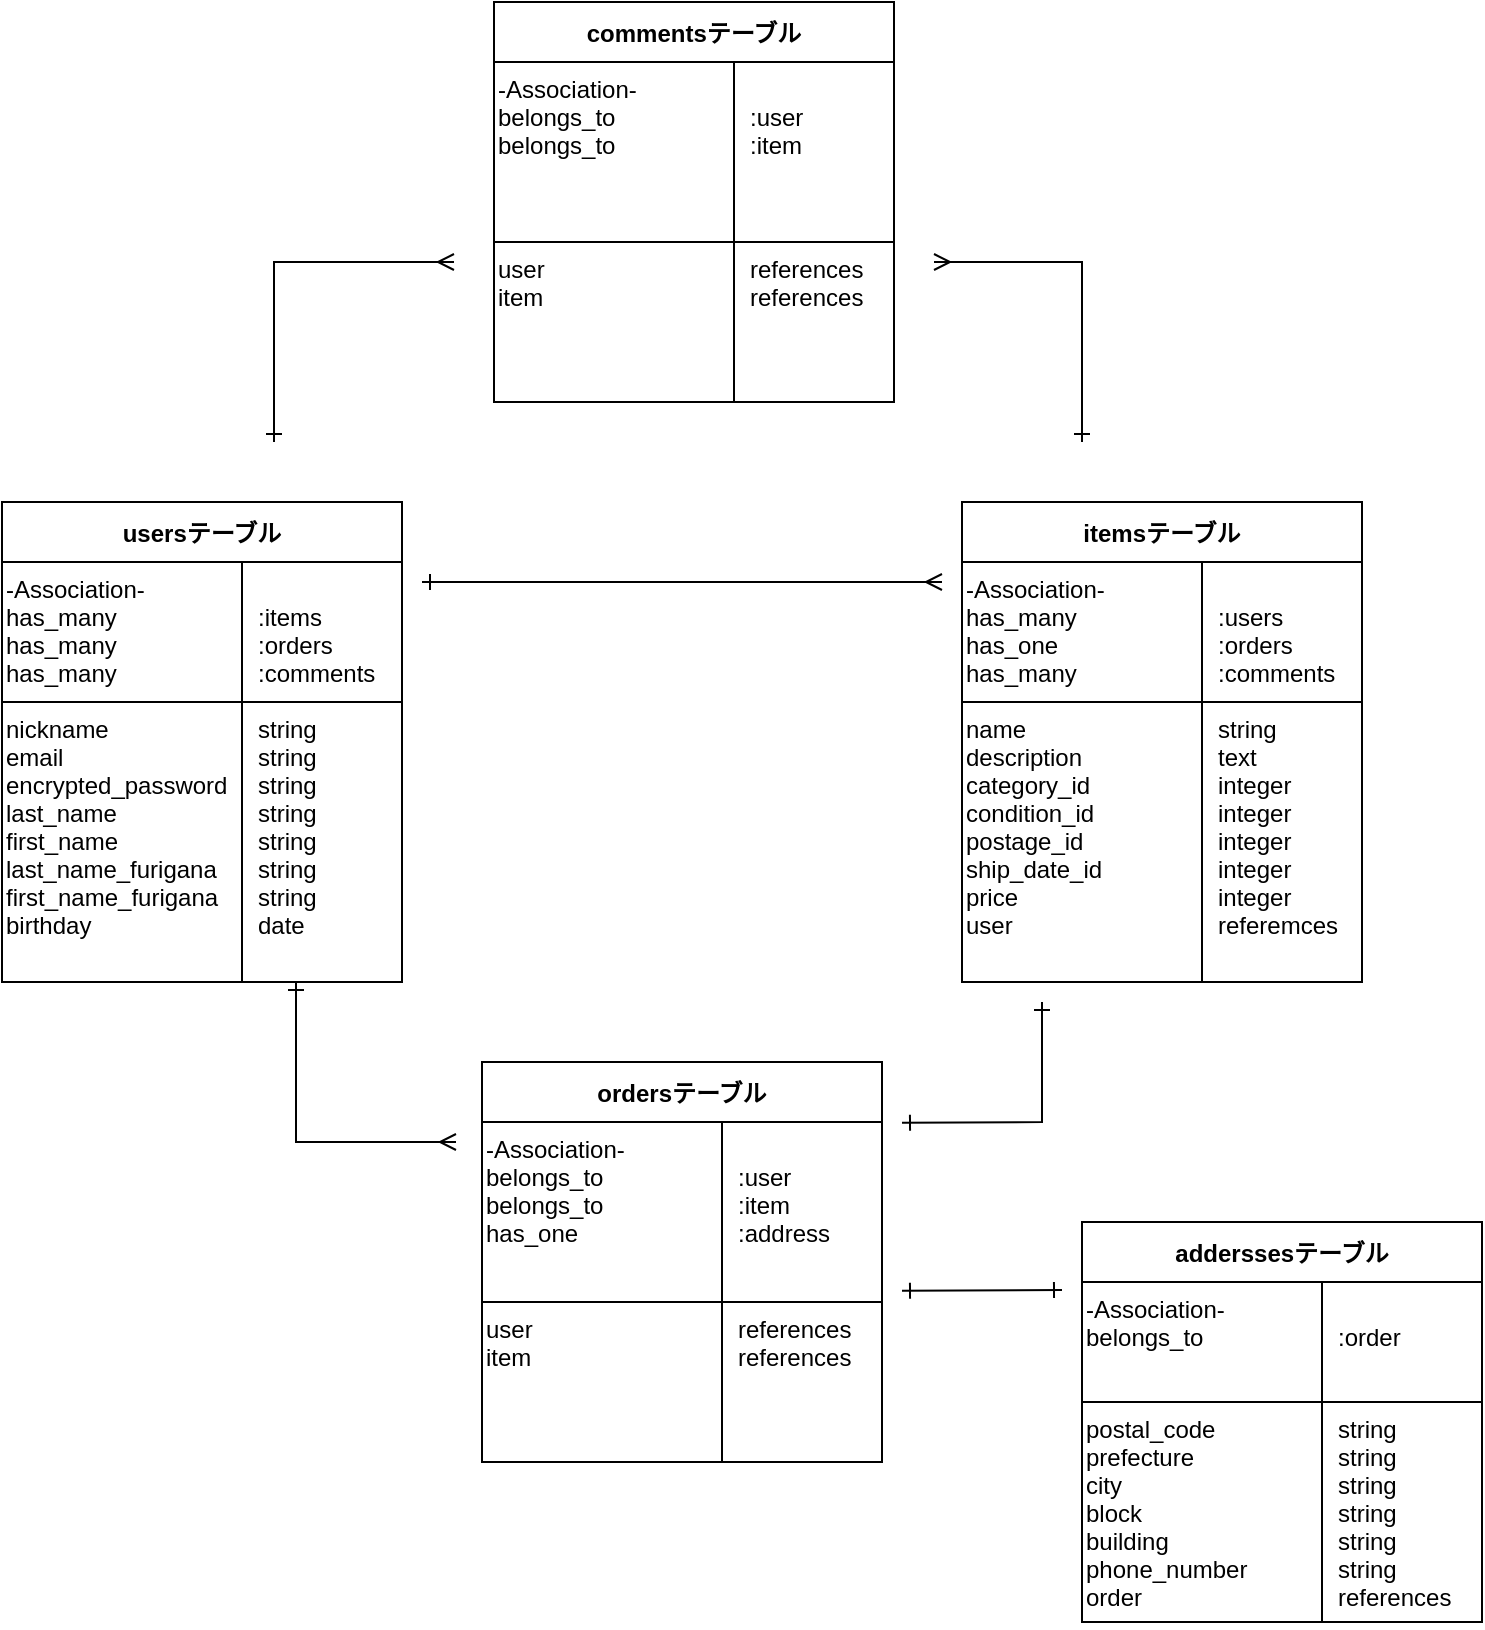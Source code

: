 <mxfile version="13.10.0" type="embed">
    <diagram id="HcJd7VZhTh514uSZ8uKe" name="ページ1">
        <mxGraphModel dx="1240" dy="847" grid="1" gridSize="10" guides="1" tooltips="1" connect="1" arrows="1" fold="1" page="1" pageScale="1" pageWidth="827" pageHeight="1169" math="0" shadow="0">
            <root>
                <mxCell id="0"/>
                <mxCell id="1" parent="0"/>
                <mxCell id="57" value="" style="endArrow=ERone;html=1;rounded=0;startArrow=ERone;startFill=0;endFill=0;" parent="1" edge="1">
                    <mxGeometry relative="1" as="geometry">
                        <mxPoint x="494" y="724.41" as="sourcePoint"/>
                        <mxPoint x="574" y="724" as="targetPoint"/>
                    </mxGeometry>
                </mxCell>
                <mxCell id="61" value="" style="endArrow=ERmany;html=1;rounded=0;startArrow=ERone;startFill=0;endFill=0;" parent="1" edge="1">
                    <mxGeometry relative="1" as="geometry">
                        <mxPoint x="191" y="570" as="sourcePoint"/>
                        <mxPoint x="271" y="650" as="targetPoint"/>
                        <Array as="points">
                            <mxPoint x="191" y="650"/>
                        </Array>
                    </mxGeometry>
                </mxCell>
                <mxCell id="2" value="usersテーブル" style="shape=table;startSize=30;container=1;collapsible=1;childLayout=tableLayout;fixedRows=1;rowLines=0;fontStyle=1;align=center;resizeLast=1;" parent="1" vertex="1">
                    <mxGeometry x="44" y="330" width="200" height="240" as="geometry"/>
                </mxCell>
                <mxCell id="3" value="" style="shape=partialRectangle;collapsible=0;dropTarget=0;pointerEvents=0;fillColor=none;top=0;left=0;bottom=1;right=0;points=[[0,0.5],[1,0.5]];portConstraint=eastwest;" parent="2" vertex="1">
                    <mxGeometry y="30" width="200" height="70" as="geometry"/>
                </mxCell>
                <mxCell id="4" value="-Association-&#10;has_many&#10;has_many&#10;has_many" style="shape=partialRectangle;connectable=0;fillColor=none;top=0;left=0;bottom=0;right=0;fontStyle=0;overflow=hidden;verticalAlign=top;align=left;" parent="3" vertex="1">
                    <mxGeometry width="120" height="70" as="geometry"/>
                </mxCell>
                <mxCell id="5" value="&#10;:items&#10;:orders&#10;:comments" style="shape=partialRectangle;connectable=0;fillColor=none;top=0;left=0;bottom=0;right=0;align=left;spacingLeft=6;fontStyle=0;overflow=hidden;verticalAlign=top;" parent="3" vertex="1">
                    <mxGeometry x="120" width="80" height="70" as="geometry"/>
                </mxCell>
                <mxCell id="6" value="" style="shape=partialRectangle;collapsible=0;dropTarget=0;pointerEvents=0;fillColor=none;top=0;left=0;bottom=0;right=0;points=[[0,0.5],[1,0.5]];portConstraint=eastwest;" parent="2" vertex="1">
                    <mxGeometry y="100" width="200" height="140" as="geometry"/>
                </mxCell>
                <mxCell id="7" value="nickname&#10;email&#10;encrypted_password&#10;last_name&#10;first_name&#10;last_name_furigana&#10;first_name_furigana&#10;birthday" style="shape=partialRectangle;connectable=0;fillColor=none;top=0;left=0;bottom=0;right=0;editable=1;overflow=hidden;align=left;verticalAlign=top;" parent="6" vertex="1">
                    <mxGeometry width="120" height="140" as="geometry"/>
                </mxCell>
                <mxCell id="8" value="string&#10;string&#10;string&#10;string&#10;string&#10;string&#10;string&#10;date" style="shape=partialRectangle;connectable=0;fillColor=none;top=0;left=0;bottom=0;right=0;align=left;spacingLeft=6;overflow=hidden;verticalAlign=top;" parent="6" vertex="1">
                    <mxGeometry x="120" width="80" height="140" as="geometry"/>
                </mxCell>
                <mxCell id="35" value="itemsテーブル" style="shape=table;startSize=30;container=1;collapsible=1;childLayout=tableLayout;fixedRows=1;rowLines=0;fontStyle=1;align=center;resizeLast=1;" parent="1" vertex="1">
                    <mxGeometry x="524" y="330" width="200" height="240" as="geometry"/>
                </mxCell>
                <mxCell id="36" value="" style="shape=partialRectangle;collapsible=0;dropTarget=0;pointerEvents=0;fillColor=none;top=0;left=0;bottom=1;right=0;points=[[0,0.5],[1,0.5]];portConstraint=eastwest;" parent="35" vertex="1">
                    <mxGeometry y="30" width="200" height="70" as="geometry"/>
                </mxCell>
                <mxCell id="37" value="-Association-&#10;has_many&#10;has_one&#10;has_many" style="shape=partialRectangle;connectable=0;fillColor=none;top=0;left=0;bottom=0;right=0;fontStyle=0;overflow=hidden;verticalAlign=top;align=left;" parent="36" vertex="1">
                    <mxGeometry width="120" height="70" as="geometry"/>
                </mxCell>
                <mxCell id="38" value="&#10;:users&#10;:orders&#10;:comments" style="shape=partialRectangle;connectable=0;fillColor=none;top=0;left=0;bottom=0;right=0;align=left;spacingLeft=6;fontStyle=0;overflow=hidden;verticalAlign=top;" parent="36" vertex="1">
                    <mxGeometry x="120" width="80" height="70" as="geometry"/>
                </mxCell>
                <mxCell id="39" value="" style="shape=partialRectangle;collapsible=0;dropTarget=0;pointerEvents=0;fillColor=none;top=0;left=0;bottom=0;right=0;points=[[0,0.5],[1,0.5]];portConstraint=eastwest;" parent="35" vertex="1">
                    <mxGeometry y="100" width="200" height="140" as="geometry"/>
                </mxCell>
                <mxCell id="40" value="name&#10;description&#10;category_id&#10;condition_id&#10;postage_id&#10;ship_date_id&#10;price&#10;user" style="shape=partialRectangle;connectable=0;fillColor=none;top=0;left=0;bottom=0;right=0;editable=1;overflow=hidden;align=left;verticalAlign=top;" parent="39" vertex="1">
                    <mxGeometry width="120" height="140" as="geometry"/>
                </mxCell>
                <mxCell id="41" value="string&#10;text&#10;integer&#10;integer&#10;integer&#10;integer&#10;integer&#10;referemces" style="shape=partialRectangle;connectable=0;fillColor=none;top=0;left=0;bottom=0;right=0;align=left;spacingLeft=6;overflow=hidden;verticalAlign=top;" parent="39" vertex="1">
                    <mxGeometry x="120" width="80" height="140" as="geometry"/>
                </mxCell>
                <mxCell id="49" value="ordersテーブル" style="shape=table;startSize=30;container=1;collapsible=1;childLayout=tableLayout;fixedRows=1;rowLines=0;fontStyle=1;align=center;resizeLast=1;" parent="1" vertex="1">
                    <mxGeometry x="284" y="610" width="200" height="200" as="geometry"/>
                </mxCell>
                <mxCell id="50" value="" style="shape=partialRectangle;collapsible=0;dropTarget=0;pointerEvents=0;fillColor=none;top=0;left=0;bottom=1;right=0;points=[[0,0.5],[1,0.5]];portConstraint=eastwest;" parent="49" vertex="1">
                    <mxGeometry y="30" width="200" height="90" as="geometry"/>
                </mxCell>
                <mxCell id="51" value="-Association-&#10;belongs_to&#10;belongs_to&#10;has_one" style="shape=partialRectangle;connectable=0;fillColor=none;top=0;left=0;bottom=0;right=0;fontStyle=0;overflow=hidden;verticalAlign=top;align=left;" parent="50" vertex="1">
                    <mxGeometry width="120" height="90" as="geometry"/>
                </mxCell>
                <mxCell id="52" value="&#10;:user&#10;:item&#10;:address" style="shape=partialRectangle;connectable=0;fillColor=none;top=0;left=0;bottom=0;right=0;align=left;spacingLeft=6;fontStyle=0;overflow=hidden;verticalAlign=top;" parent="50" vertex="1">
                    <mxGeometry x="120" width="80" height="90" as="geometry"/>
                </mxCell>
                <mxCell id="53" value="" style="shape=partialRectangle;collapsible=0;dropTarget=0;pointerEvents=0;fillColor=none;top=0;left=0;bottom=0;right=0;points=[[0,0.5],[1,0.5]];portConstraint=eastwest;" parent="49" vertex="1">
                    <mxGeometry y="120" width="200" height="80" as="geometry"/>
                </mxCell>
                <mxCell id="54" value="user&#10;item" style="shape=partialRectangle;connectable=0;fillColor=none;top=0;left=0;bottom=0;right=0;editable=1;overflow=hidden;align=left;verticalAlign=top;" parent="53" vertex="1">
                    <mxGeometry width="120" height="80" as="geometry"/>
                </mxCell>
                <mxCell id="55" value="references&#10;references" style="shape=partialRectangle;connectable=0;fillColor=none;top=0;left=0;bottom=0;right=0;align=left;spacingLeft=6;overflow=hidden;verticalAlign=top;" parent="53" vertex="1">
                    <mxGeometry x="120" width="80" height="80" as="geometry"/>
                </mxCell>
                <mxCell id="42" value="adderssesテーブル" style="shape=table;startSize=30;container=1;collapsible=1;childLayout=tableLayout;fixedRows=1;rowLines=0;fontStyle=1;align=center;resizeLast=1;" parent="1" vertex="1">
                    <mxGeometry x="584" y="690" width="200" height="200" as="geometry"/>
                </mxCell>
                <mxCell id="43" value="" style="shape=partialRectangle;collapsible=0;dropTarget=0;pointerEvents=0;fillColor=none;top=0;left=0;bottom=1;right=0;points=[[0,0.5],[1,0.5]];portConstraint=eastwest;" parent="42" vertex="1">
                    <mxGeometry y="30" width="200" height="60" as="geometry"/>
                </mxCell>
                <mxCell id="44" value="-Association-&#10;belongs_to" style="shape=partialRectangle;connectable=0;fillColor=none;top=0;left=0;bottom=0;right=0;fontStyle=0;overflow=hidden;verticalAlign=top;align=left;" parent="43" vertex="1">
                    <mxGeometry width="120" height="60" as="geometry"/>
                </mxCell>
                <mxCell id="45" value="&#10;:order" style="shape=partialRectangle;connectable=0;fillColor=none;top=0;left=0;bottom=0;right=0;align=left;spacingLeft=6;fontStyle=0;overflow=hidden;verticalAlign=top;" parent="43" vertex="1">
                    <mxGeometry x="120" width="80" height="60" as="geometry"/>
                </mxCell>
                <mxCell id="46" value="" style="shape=partialRectangle;collapsible=0;dropTarget=0;pointerEvents=0;fillColor=none;top=0;left=0;bottom=0;right=0;points=[[0,0.5],[1,0.5]];portConstraint=eastwest;" parent="42" vertex="1">
                    <mxGeometry y="90" width="200" height="110" as="geometry"/>
                </mxCell>
                <mxCell id="47" value="postal_code&#10;prefecture&#10;city&#10;block&#10;building&#10;phone_number&#10;order" style="shape=partialRectangle;connectable=0;fillColor=none;top=0;left=0;bottom=0;right=0;editable=1;overflow=hidden;align=left;verticalAlign=top;" parent="46" vertex="1">
                    <mxGeometry width="120" height="110" as="geometry"/>
                </mxCell>
                <mxCell id="48" value="string&#10;string&#10;string&#10;string&#10;string&#10;string&#10;references" style="shape=partialRectangle;connectable=0;fillColor=none;top=0;left=0;bottom=0;right=0;align=left;spacingLeft=6;overflow=hidden;verticalAlign=top;" parent="46" vertex="1">
                    <mxGeometry x="120" width="80" height="110" as="geometry"/>
                </mxCell>
                <mxCell id="67" value="" style="endArrow=ERone;html=1;rounded=0;startArrow=ERone;startFill=0;endFill=0;" parent="1" edge="1">
                    <mxGeometry relative="1" as="geometry">
                        <mxPoint x="494" y="640.41" as="sourcePoint"/>
                        <mxPoint x="564" y="580" as="targetPoint"/>
                        <Array as="points">
                            <mxPoint x="564" y="640"/>
                        </Array>
                    </mxGeometry>
                </mxCell>
                <mxCell id="68" value="" style="endArrow=ERmany;html=1;rounded=0;startArrow=ERone;startFill=0;endFill=0;" parent="1" edge="1">
                    <mxGeometry relative="1" as="geometry">
                        <mxPoint x="254" y="370" as="sourcePoint"/>
                        <mxPoint x="514" y="370" as="targetPoint"/>
                        <Array as="points"/>
                    </mxGeometry>
                </mxCell>
                <mxCell id="69" value="commentsテーブル" style="shape=table;startSize=30;container=1;collapsible=1;childLayout=tableLayout;fixedRows=1;rowLines=0;fontStyle=1;align=center;resizeLast=1;" vertex="1" parent="1">
                    <mxGeometry x="290" y="80" width="200" height="200" as="geometry"/>
                </mxCell>
                <mxCell id="70" value="" style="shape=partialRectangle;collapsible=0;dropTarget=0;pointerEvents=0;fillColor=none;top=0;left=0;bottom=1;right=0;points=[[0,0.5],[1,0.5]];portConstraint=eastwest;" vertex="1" parent="69">
                    <mxGeometry y="30" width="200" height="90" as="geometry"/>
                </mxCell>
                <mxCell id="71" value="-Association-&#10;belongs_to&#10;belongs_to" style="shape=partialRectangle;connectable=0;fillColor=none;top=0;left=0;bottom=0;right=0;fontStyle=0;overflow=hidden;verticalAlign=top;align=left;" vertex="1" parent="70">
                    <mxGeometry width="120" height="90" as="geometry"/>
                </mxCell>
                <mxCell id="72" value="&#10;:user&#10;:item" style="shape=partialRectangle;connectable=0;fillColor=none;top=0;left=0;bottom=0;right=0;align=left;spacingLeft=6;fontStyle=0;overflow=hidden;verticalAlign=top;" vertex="1" parent="70">
                    <mxGeometry x="120" width="80" height="90" as="geometry"/>
                </mxCell>
                <mxCell id="73" value="" style="shape=partialRectangle;collapsible=0;dropTarget=0;pointerEvents=0;fillColor=none;top=0;left=0;bottom=0;right=0;points=[[0,0.5],[1,0.5]];portConstraint=eastwest;" vertex="1" parent="69">
                    <mxGeometry y="120" width="200" height="80" as="geometry"/>
                </mxCell>
                <mxCell id="74" value="user&#10;item" style="shape=partialRectangle;connectable=0;fillColor=none;top=0;left=0;bottom=0;right=0;editable=1;overflow=hidden;align=left;verticalAlign=top;" vertex="1" parent="73">
                    <mxGeometry width="120" height="80" as="geometry"/>
                </mxCell>
                <mxCell id="75" value="references&#10;references" style="shape=partialRectangle;connectable=0;fillColor=none;top=0;left=0;bottom=0;right=0;align=left;spacingLeft=6;overflow=hidden;verticalAlign=top;" vertex="1" parent="73">
                    <mxGeometry x="120" width="80" height="80" as="geometry"/>
                </mxCell>
                <mxCell id="76" value="" style="endArrow=ERmany;html=1;rounded=0;startArrow=ERone;startFill=0;endFill=0;" edge="1" parent="1">
                    <mxGeometry relative="1" as="geometry">
                        <mxPoint x="180" y="300" as="sourcePoint"/>
                        <mxPoint x="270" y="210" as="targetPoint"/>
                        <Array as="points">
                            <mxPoint x="180" y="210"/>
                        </Array>
                    </mxGeometry>
                </mxCell>
                <mxCell id="77" value="" style="endArrow=ERmany;html=1;rounded=0;startArrow=ERone;startFill=0;endFill=0;" edge="1" parent="1">
                    <mxGeometry relative="1" as="geometry">
                        <mxPoint x="584" y="300" as="sourcePoint"/>
                        <mxPoint x="510" y="210" as="targetPoint"/>
                        <Array as="points">
                            <mxPoint x="584" y="210"/>
                        </Array>
                    </mxGeometry>
                </mxCell>
            </root>
        </mxGraphModel>
    </diagram>
</mxfile>